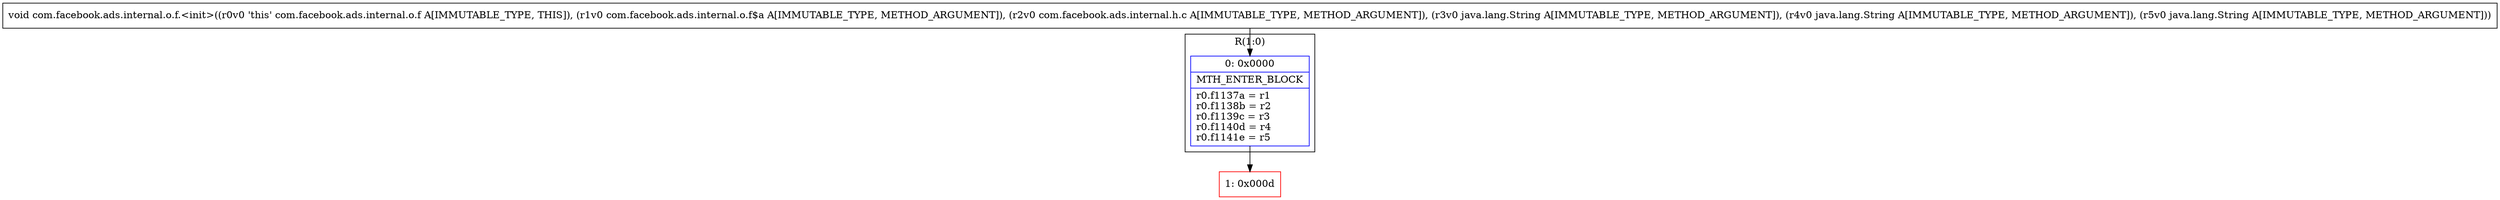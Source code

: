digraph "CFG forcom.facebook.ads.internal.o.f.\<init\>(Lcom\/facebook\/ads\/internal\/o\/f$a;Lcom\/facebook\/ads\/internal\/h\/c;Ljava\/lang\/String;Ljava\/lang\/String;Ljava\/lang\/String;)V" {
subgraph cluster_Region_994937655 {
label = "R(1:0)";
node [shape=record,color=blue];
Node_0 [shape=record,label="{0\:\ 0x0000|MTH_ENTER_BLOCK\l|r0.f1137a = r1\lr0.f1138b = r2\lr0.f1139c = r3\lr0.f1140d = r4\lr0.f1141e = r5\l}"];
}
Node_1 [shape=record,color=red,label="{1\:\ 0x000d}"];
MethodNode[shape=record,label="{void com.facebook.ads.internal.o.f.\<init\>((r0v0 'this' com.facebook.ads.internal.o.f A[IMMUTABLE_TYPE, THIS]), (r1v0 com.facebook.ads.internal.o.f$a A[IMMUTABLE_TYPE, METHOD_ARGUMENT]), (r2v0 com.facebook.ads.internal.h.c A[IMMUTABLE_TYPE, METHOD_ARGUMENT]), (r3v0 java.lang.String A[IMMUTABLE_TYPE, METHOD_ARGUMENT]), (r4v0 java.lang.String A[IMMUTABLE_TYPE, METHOD_ARGUMENT]), (r5v0 java.lang.String A[IMMUTABLE_TYPE, METHOD_ARGUMENT])) }"];
MethodNode -> Node_0;
Node_0 -> Node_1;
}

